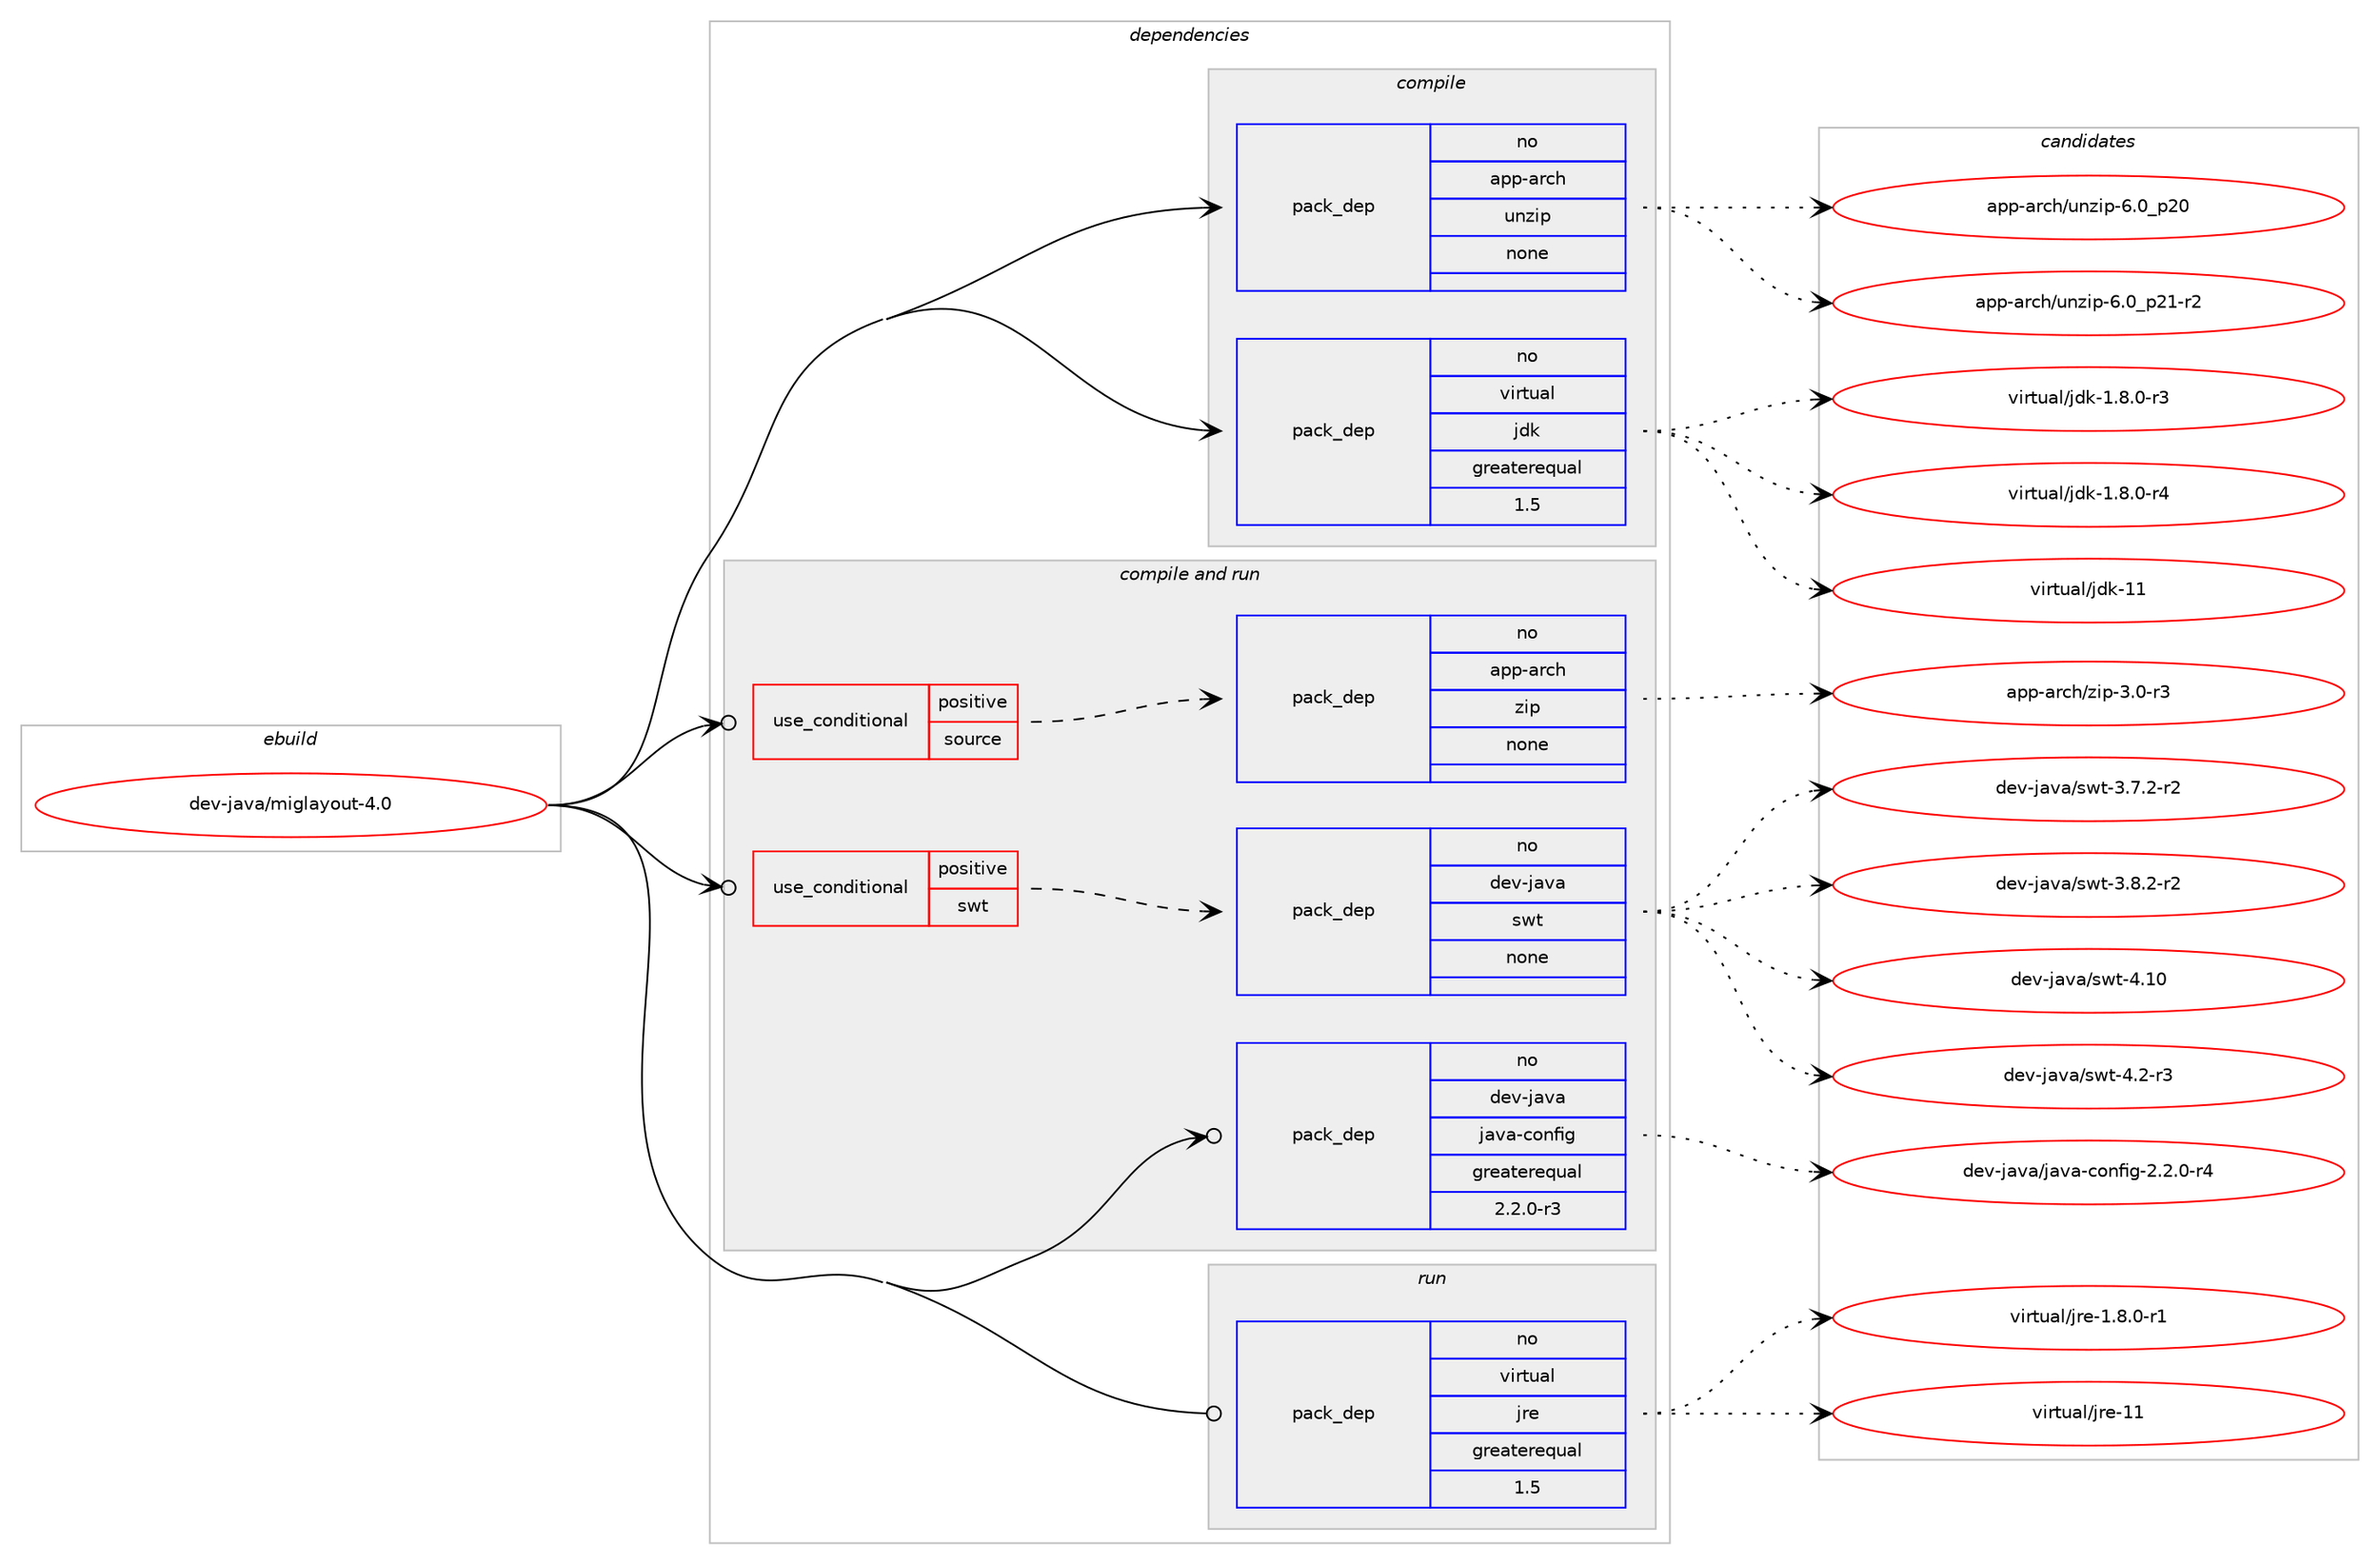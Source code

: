 digraph prolog {

# *************
# Graph options
# *************

newrank=true;
concentrate=true;
compound=true;
graph [rankdir=LR,fontname=Helvetica,fontsize=10,ranksep=1.5];#, ranksep=2.5, nodesep=0.2];
edge  [arrowhead=vee];
node  [fontname=Helvetica,fontsize=10];

# **********
# The ebuild
# **********

subgraph cluster_leftcol {
color=gray;
rank=same;
label=<<i>ebuild</i>>;
id [label="dev-java/miglayout-4.0", color=red, width=4, href="../dev-java/miglayout-4.0.svg"];
}

# ****************
# The dependencies
# ****************

subgraph cluster_midcol {
color=gray;
label=<<i>dependencies</i>>;
subgraph cluster_compile {
fillcolor="#eeeeee";
style=filled;
label=<<i>compile</i>>;
subgraph pack969791 {
dependency1355320 [label=<<TABLE BORDER="0" CELLBORDER="1" CELLSPACING="0" CELLPADDING="4" WIDTH="220"><TR><TD ROWSPAN="6" CELLPADDING="30">pack_dep</TD></TR><TR><TD WIDTH="110">no</TD></TR><TR><TD>app-arch</TD></TR><TR><TD>unzip</TD></TR><TR><TD>none</TD></TR><TR><TD></TD></TR></TABLE>>, shape=none, color=blue];
}
id:e -> dependency1355320:w [weight=20,style="solid",arrowhead="vee"];
subgraph pack969792 {
dependency1355321 [label=<<TABLE BORDER="0" CELLBORDER="1" CELLSPACING="0" CELLPADDING="4" WIDTH="220"><TR><TD ROWSPAN="6" CELLPADDING="30">pack_dep</TD></TR><TR><TD WIDTH="110">no</TD></TR><TR><TD>virtual</TD></TR><TR><TD>jdk</TD></TR><TR><TD>greaterequal</TD></TR><TR><TD>1.5</TD></TR></TABLE>>, shape=none, color=blue];
}
id:e -> dependency1355321:w [weight=20,style="solid",arrowhead="vee"];
}
subgraph cluster_compileandrun {
fillcolor="#eeeeee";
style=filled;
label=<<i>compile and run</i>>;
subgraph cond363085 {
dependency1355322 [label=<<TABLE BORDER="0" CELLBORDER="1" CELLSPACING="0" CELLPADDING="4"><TR><TD ROWSPAN="3" CELLPADDING="10">use_conditional</TD></TR><TR><TD>positive</TD></TR><TR><TD>source</TD></TR></TABLE>>, shape=none, color=red];
subgraph pack969793 {
dependency1355323 [label=<<TABLE BORDER="0" CELLBORDER="1" CELLSPACING="0" CELLPADDING="4" WIDTH="220"><TR><TD ROWSPAN="6" CELLPADDING="30">pack_dep</TD></TR><TR><TD WIDTH="110">no</TD></TR><TR><TD>app-arch</TD></TR><TR><TD>zip</TD></TR><TR><TD>none</TD></TR><TR><TD></TD></TR></TABLE>>, shape=none, color=blue];
}
dependency1355322:e -> dependency1355323:w [weight=20,style="dashed",arrowhead="vee"];
}
id:e -> dependency1355322:w [weight=20,style="solid",arrowhead="odotvee"];
subgraph cond363086 {
dependency1355324 [label=<<TABLE BORDER="0" CELLBORDER="1" CELLSPACING="0" CELLPADDING="4"><TR><TD ROWSPAN="3" CELLPADDING="10">use_conditional</TD></TR><TR><TD>positive</TD></TR><TR><TD>swt</TD></TR></TABLE>>, shape=none, color=red];
subgraph pack969794 {
dependency1355325 [label=<<TABLE BORDER="0" CELLBORDER="1" CELLSPACING="0" CELLPADDING="4" WIDTH="220"><TR><TD ROWSPAN="6" CELLPADDING="30">pack_dep</TD></TR><TR><TD WIDTH="110">no</TD></TR><TR><TD>dev-java</TD></TR><TR><TD>swt</TD></TR><TR><TD>none</TD></TR><TR><TD></TD></TR></TABLE>>, shape=none, color=blue];
}
dependency1355324:e -> dependency1355325:w [weight=20,style="dashed",arrowhead="vee"];
}
id:e -> dependency1355324:w [weight=20,style="solid",arrowhead="odotvee"];
subgraph pack969795 {
dependency1355326 [label=<<TABLE BORDER="0" CELLBORDER="1" CELLSPACING="0" CELLPADDING="4" WIDTH="220"><TR><TD ROWSPAN="6" CELLPADDING="30">pack_dep</TD></TR><TR><TD WIDTH="110">no</TD></TR><TR><TD>dev-java</TD></TR><TR><TD>java-config</TD></TR><TR><TD>greaterequal</TD></TR><TR><TD>2.2.0-r3</TD></TR></TABLE>>, shape=none, color=blue];
}
id:e -> dependency1355326:w [weight=20,style="solid",arrowhead="odotvee"];
}
subgraph cluster_run {
fillcolor="#eeeeee";
style=filled;
label=<<i>run</i>>;
subgraph pack969796 {
dependency1355327 [label=<<TABLE BORDER="0" CELLBORDER="1" CELLSPACING="0" CELLPADDING="4" WIDTH="220"><TR><TD ROWSPAN="6" CELLPADDING="30">pack_dep</TD></TR><TR><TD WIDTH="110">no</TD></TR><TR><TD>virtual</TD></TR><TR><TD>jre</TD></TR><TR><TD>greaterequal</TD></TR><TR><TD>1.5</TD></TR></TABLE>>, shape=none, color=blue];
}
id:e -> dependency1355327:w [weight=20,style="solid",arrowhead="odot"];
}
}

# **************
# The candidates
# **************

subgraph cluster_choices {
rank=same;
color=gray;
label=<<i>candidates</i>>;

subgraph choice969791 {
color=black;
nodesep=1;
choice971121124597114991044711711012210511245544648951125048 [label="app-arch/unzip-6.0_p20", color=red, width=4,href="../app-arch/unzip-6.0_p20.svg"];
choice9711211245971149910447117110122105112455446489511250494511450 [label="app-arch/unzip-6.0_p21-r2", color=red, width=4,href="../app-arch/unzip-6.0_p21-r2.svg"];
dependency1355320:e -> choice971121124597114991044711711012210511245544648951125048:w [style=dotted,weight="100"];
dependency1355320:e -> choice9711211245971149910447117110122105112455446489511250494511450:w [style=dotted,weight="100"];
}
subgraph choice969792 {
color=black;
nodesep=1;
choice11810511411611797108471061001074549465646484511451 [label="virtual/jdk-1.8.0-r3", color=red, width=4,href="../virtual/jdk-1.8.0-r3.svg"];
choice11810511411611797108471061001074549465646484511452 [label="virtual/jdk-1.8.0-r4", color=red, width=4,href="../virtual/jdk-1.8.0-r4.svg"];
choice1181051141161179710847106100107454949 [label="virtual/jdk-11", color=red, width=4,href="../virtual/jdk-11.svg"];
dependency1355321:e -> choice11810511411611797108471061001074549465646484511451:w [style=dotted,weight="100"];
dependency1355321:e -> choice11810511411611797108471061001074549465646484511452:w [style=dotted,weight="100"];
dependency1355321:e -> choice1181051141161179710847106100107454949:w [style=dotted,weight="100"];
}
subgraph choice969793 {
color=black;
nodesep=1;
choice9711211245971149910447122105112455146484511451 [label="app-arch/zip-3.0-r3", color=red, width=4,href="../app-arch/zip-3.0-r3.svg"];
dependency1355323:e -> choice9711211245971149910447122105112455146484511451:w [style=dotted,weight="100"];
}
subgraph choice969794 {
color=black;
nodesep=1;
choice100101118451069711897471151191164551465546504511450 [label="dev-java/swt-3.7.2-r2", color=red, width=4,href="../dev-java/swt-3.7.2-r2.svg"];
choice100101118451069711897471151191164551465646504511450 [label="dev-java/swt-3.8.2-r2", color=red, width=4,href="../dev-java/swt-3.8.2-r2.svg"];
choice100101118451069711897471151191164552464948 [label="dev-java/swt-4.10", color=red, width=4,href="../dev-java/swt-4.10.svg"];
choice10010111845106971189747115119116455246504511451 [label="dev-java/swt-4.2-r3", color=red, width=4,href="../dev-java/swt-4.2-r3.svg"];
dependency1355325:e -> choice100101118451069711897471151191164551465546504511450:w [style=dotted,weight="100"];
dependency1355325:e -> choice100101118451069711897471151191164551465646504511450:w [style=dotted,weight="100"];
dependency1355325:e -> choice100101118451069711897471151191164552464948:w [style=dotted,weight="100"];
dependency1355325:e -> choice10010111845106971189747115119116455246504511451:w [style=dotted,weight="100"];
}
subgraph choice969795 {
color=black;
nodesep=1;
choice10010111845106971189747106971189745991111101021051034550465046484511452 [label="dev-java/java-config-2.2.0-r4", color=red, width=4,href="../dev-java/java-config-2.2.0-r4.svg"];
dependency1355326:e -> choice10010111845106971189747106971189745991111101021051034550465046484511452:w [style=dotted,weight="100"];
}
subgraph choice969796 {
color=black;
nodesep=1;
choice11810511411611797108471061141014549465646484511449 [label="virtual/jre-1.8.0-r1", color=red, width=4,href="../virtual/jre-1.8.0-r1.svg"];
choice1181051141161179710847106114101454949 [label="virtual/jre-11", color=red, width=4,href="../virtual/jre-11.svg"];
dependency1355327:e -> choice11810511411611797108471061141014549465646484511449:w [style=dotted,weight="100"];
dependency1355327:e -> choice1181051141161179710847106114101454949:w [style=dotted,weight="100"];
}
}

}
